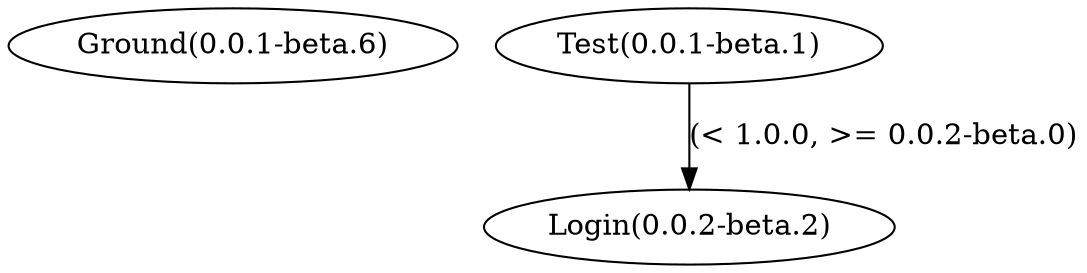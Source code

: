 digraph G {
  "Ground(0.0.1-beta.6)";
  "Login(0.0.2-beta.2)";
  "Test(0.0.1-beta.1)";
  "Test(0.0.1-beta.1)" -> "Login(0.0.2-beta.2)" [ label = "(< 1.0.0, >= 0.0.2-beta.0)" ];
}
